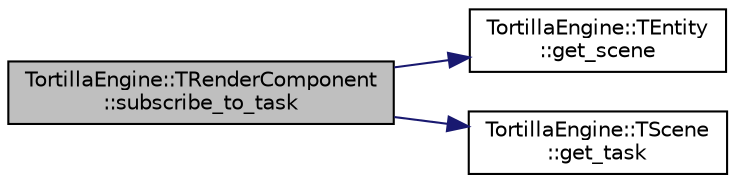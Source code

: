 digraph "TortillaEngine::TRenderComponent::subscribe_to_task"
{
 // LATEX_PDF_SIZE
  edge [fontname="Helvetica",fontsize="10",labelfontname="Helvetica",labelfontsize="10"];
  node [fontname="Helvetica",fontsize="10",shape=record];
  rankdir="LR";
  Node1 [label="TortillaEngine::TRenderComponent\l::subscribe_to_task",height=0.2,width=0.4,color="black", fillcolor="grey75", style="filled", fontcolor="black",tooltip="Subscribes to the render task."];
  Node1 -> Node2 [color="midnightblue",fontsize="10",style="solid",fontname="Helvetica"];
  Node2 [label="TortillaEngine::TEntity\l::get_scene",height=0.2,width=0.4,color="black", fillcolor="white", style="filled",URL="$class_tortilla_engine_1_1_t_entity.html#ab11af6a82768c3edc50d982342385dba",tooltip="Gets a reference of the scene this entity belongs to."];
  Node1 -> Node3 [color="midnightblue",fontsize="10",style="solid",fontname="Helvetica"];
  Node3 [label="TortillaEngine::TScene\l::get_task",height=0.2,width=0.4,color="black", fillcolor="white", style="filled",URL="$class_tortilla_engine_1_1_t_scene.html#a5b7889e610fd3203068d9782f805b306",tooltip="Gets a task by his type."];
}
